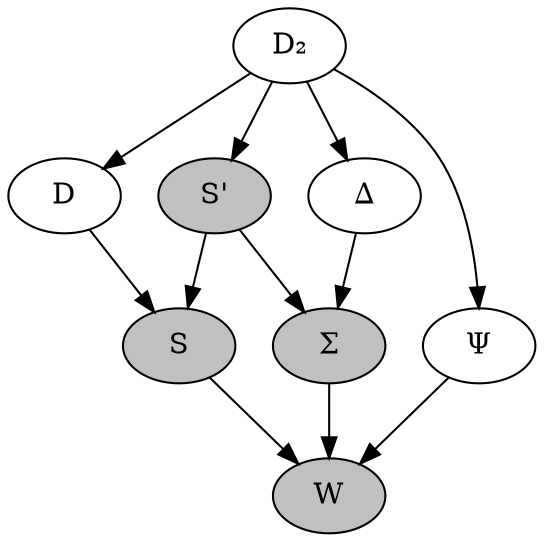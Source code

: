 digraph "combinator-graph" {
	D
	"∆"
	"S'" [fillcolor=gray style=filled]
	S [fillcolor=gray style=filled]
	"Σ" [fillcolor=gray style=filled]
	"Ψ"
	W [fillcolor=gray style=filled]
	"D₂" -> D
	"D₂" -> "∆"
	"D₂" -> "S'"
	"S'" -> S
	D -> S
	"∆" -> "Σ"
	"S'" -> "Σ"
	"D₂" -> "Ψ"
	S -> W
	"Σ" -> W
	"Ψ" -> W
}
